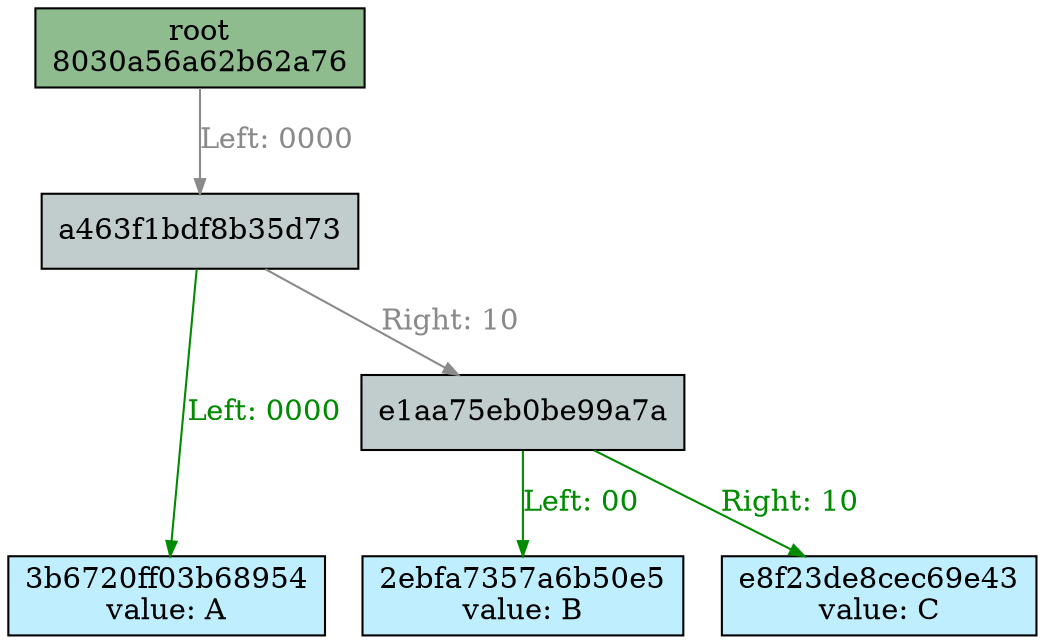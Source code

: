 Digraph merkletree {

h8030a56a62b62a76 -> ha463f1bdf8b35d73 [arrowsize=0.7 color=gray54 fontcolor=gray54 label="Left: 0000" nojustify=true ];
ha463f1bdf8b35d73 -> h3b6720ff03b68954 [arrowsize=0.7 color=green4 fillcolor=green4 fontcolor=green4 label="Left: 0000" nojustify=true ];
ha463f1bdf8b35d73 -> he1aa75eb0be99a7a [arrowsize=0.7 color=gray54 fontcolor=gray54 label="Right: 10" nojustify=true ];
he1aa75eb0be99a7a -> h2ebfa7357a6b50e5 [arrowsize=0.7 color=green4 fillcolor=green4 fontcolor=green4 label="Left: 00" nojustify=true ];
he1aa75eb0be99a7a -> he8f23de8cec69e43 [arrowsize=0.7 color=green4 fillcolor=green4 fontcolor=green4 label="Right: 10" nojustify=true ];

Subgraph depth_0 {
rank=same

h8030a56a62b62a76 [fillcolor=darkseagreen label="root\n8030a56a62b62a76" ordering=out shape=box style=filled ];
}


Subgraph depth_4 {
rank=same

ha463f1bdf8b35d73 [fillcolor=azure3 label="a463f1bdf8b35d73" ordering=out shape=box style=filled ];
}


Subgraph depth_256 {
rank=same

h3b6720ff03b68954 [fillcolor=lightblue1 label="3b6720ff03b68954\nvalue: A" ordering=out shape=box style=filled ];
h2ebfa7357a6b50e5 [fillcolor=lightblue1 label="2ebfa7357a6b50e5\nvalue: B" ordering=out shape=box style=filled ];
he8f23de8cec69e43 [fillcolor=lightblue1 label="e8f23de8cec69e43\nvalue: C" ordering=out shape=box style=filled ];
}


Subgraph depth_6 {
rank=same

he1aa75eb0be99a7a [fillcolor=azure3 label="e1aa75eb0be99a7a" ordering=out shape=box style=filled ];
}

}
